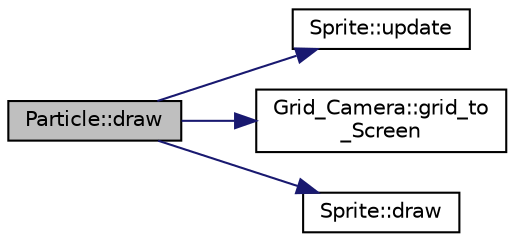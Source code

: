 digraph "Particle::draw"
{
  edge [fontname="Helvetica",fontsize="10",labelfontname="Helvetica",labelfontsize="10"];
  node [fontname="Helvetica",fontsize="10",shape=record];
  rankdir="LR";
  Node4 [label="Particle::draw",height=0.2,width=0.4,color="black", fillcolor="grey75", style="filled", fontcolor="black"];
  Node4 -> Node5 [color="midnightblue",fontsize="10",style="solid",fontname="Helvetica"];
  Node5 [label="Sprite::update",height=0.2,width=0.4,color="black", fillcolor="white", style="filled",URL="$namespace_sprite.html#a9e17de977c6af3ca729ad222c11a8547"];
  Node4 -> Node6 [color="midnightblue",fontsize="10",style="solid",fontname="Helvetica"];
  Node6 [label="Grid_Camera::grid_to\l_Screen",height=0.2,width=0.4,color="black", fillcolor="white", style="filled",URL="$namespace_grid___camera.html#a081f5cda2f2c730879879bbb0ae895a9"];
  Node4 -> Node7 [color="midnightblue",fontsize="10",style="solid",fontname="Helvetica"];
  Node7 [label="Sprite::draw",height=0.2,width=0.4,color="black", fillcolor="white", style="filled",URL="$namespace_sprite.html#ab6a86b91e42063d1b243d12916769606"];
}
